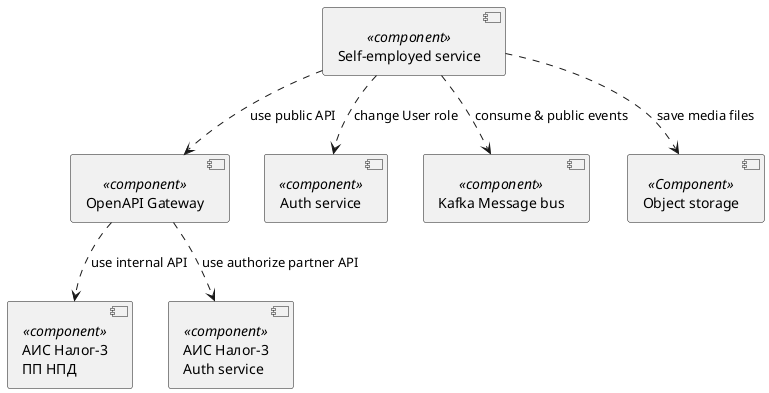 @startuml high-level-model-components

component "АИС Налог-3\nПП НПД" as Tax3 <<component>>
component "АИС Налог-3\nAuth service" as Tax3AuthService <<component>>
component "OpenAPI Gateway" as OpenAPI <<component>>

component "Self-employed service" as SelfEmplService <<component>>
component "Auth service" as AuthService <<component>>
component "Kafka Message bus" as  Kafka <<component>>
component "Object storage" as objectStorage <<Component>>

OpenAPI ..> Tax3: use internal API
OpenAPI ..> Tax3AuthService: use authorize partner API

SelfEmplService ..> OpenAPI: use public API
SelfEmplService ..> AuthService: change User role
SelfEmplService ..> Kafka: consume & public events
SelfEmplService ..> objectStorage: save media files

@enduml



@startuml gateway-messaging-components

component "OpenAPI Gateway" as OpenAPI <<component>>
interface "SendMessageRequest" as sendMessage
interface "GetMessageRequest" as getMessage
interface "GetMessagesRequest" as sendMessages

component "Self-employed service" as SelfEmplService <<component>>

OpenAPI --() sendMessage
OpenAPI --() getMessage
OpenAPI --() sendMessages

SelfEmplService -up-( sendMessage
SelfEmplService -up-( getMessage
SelfEmplService -up-( sendMessages

@enduml



@startuml authentication-components

component "АИС Налог-3\nAuth service" as Tax3AuthService <<component>>
interface "AuthRequest" as authRequest
component "Self-employed service" as SelfEmplService <<service>>

Tax3AuthService --() authRequest
SelfEmplService -up-( authRequest

@enduml



@startuml platform-registration-components

component "АИС Налог-3\nПП НПД" as Tax3 <<component>>
interface "PostPlatformRegistrationRequest" as postPlatformRegistration
component "Self-employed service" as SelfEmplService <<service>>

Tax3 --() postPlatformRegistration
SelfEmplService -up-( postPlatformRegistration

@enduml



@startuml self-employer-components

component "АИС Налог-3\nПП НПД" as Tax3 <<component>>
interface "GetTaxpayerRestrictionsRequest" as getTaxpayerRestrictions
interface "PostRegistrationRequest\nGetRegistrationStatusRequest" as postTaxpayerRegistration
interface "GetTaxpayerStatusRequest" as getTaxpayerStatus
interface "PutTaxpayerDataRequest" as putTaxpayerData
interface "GetGrantedPermissionsRequest" as getGrantedPermission
interface "GetInnByPersonalInfoRequestV3" as getInnByPersonalInfo
interface "PostBindPartnerWithInnRequest\nGetBindPartnerStatusRequest" as postPartnerBindInn
interface "PostBindPartnerWithPhoneRequest\nGetBindPartnerStatusRequest" as postPartnerBindPhone
interface "PostUnbindPartnerRequest" as postPartnerUnbind
interface "PostUnregistrationRequestV2\nGetUnregistrationStatusRequest" as postTaxpayerUnregistration

Tax3 --() getTaxpayerRestrictions
Tax3 --() postTaxpayerRegistration
Tax3 --() getTaxpayerStatus
Tax3 --() putTaxpayerData
Tax3 --() postPartnerBindInn
Tax3 --() postPartnerBindPhone
Tax3 --() postTaxpayerUnregistration
Tax3 --() postPartnerUnbind
Tax3 --() getGrantedPermission
Tax3 --() getInnByPersonalInfo

component "Self-employed service" as SelfEmplService <<service>> {

component "Registration info" as RegInfo <<component>>
interface "GET /restrictions/{vatin}" as getRestrictions
interface "POST /vatin-request/" as postVatinRequest

RegInfo -up-( getTaxpayerRestrictions
RegInfo -up-( getInnByPersonalInfo

RegInfo --() getRestrictions
RegInfo --() postVatinRequest

component "Create self-employer" as CreateSelfEmpl <<component>>
interface "POST /self-employers/" as postSelfEmpls

CreateSelfEmpl --() postSelfEmpls

CreateSelfEmpl -up-( postTaxpayerRegistration
CreateSelfEmpl -up-( postPartnerBindInn
CreateSelfEmpl -up-( postPartnerBindPhone

component "Local self-employers data" as Local <<component>>
interface "GET /self-employers/" as getSelfEmpls
interface "GET /self-employers/{vatin}" as getSelfEmplsId
interface "GET /orders/{id}" as getOrdersId
interface "GET /self-employers/{vatin}/orders" as getSelfEmplsIdOrders
interface "GET /self-employers/{vatin}/permissions" as getSelfEmplsIdPermission

Local --() getSelfEmpls
Local --() getOrdersId
Local --() getSelfEmplsIdOrders


component "External self-employer data" as External <<component>>
External --() getSelfEmplsId
External --() getSelfEmplsIdPermission

External -up-( getTaxpayerStatus
External -up-( getGrantedPermission

Component "Update self-employer" as Update <<component>>
interface "PUT /self-employers/{vatin}" as putSelfEmplsId
Update --() putSelfEmplsId
Update -up-( putTaxpayerData


Component "Delete self-employer" as Delete <<component>>
interface "DELETE /self-employers/{vatin}" as delSelfEmplsId

Delete --() delSelfEmplsId
Delete -up-( postPartnerUnbind
Delete -up-( postTaxpayerUnregistration

}

@enduml



@startuml incomes-components

component "АИС Налог-3\nПП НПД" as Tax3 <<component>>
interface "PostIncomeRequestV2" as postIncomeRequestV2
interface "PostCancelReceiptRequestV2" as postCancelReceipt
interface "GetIncomeRequestV2" as getIncomeRequestV2
interface "GetIncomeForPeriodRequest" as getIncomeForPeriod

Tax3 --() postIncomeRequestV2
Tax3 --() postCancelReceipt
Tax3 --() getIncomeRequestV2
Tax3 --() getIncomeForPeriod
Tax3 --() getKeys

component "Self-employed service" as SelfEmplService <<Component>>
interface "GET /self-employers/{id}/incomes" as getIncomes
interface "POST /self-employers/{id}/incomes" as postIncome
interface "GET /self-employers/{id}/incomes/{income-id}" as getIncomesId
interface "DELETE /self-employers/{id}/incomes/{income-id}" as delIncomesId
interface "GET /self-employers/{id}/incomes/statistics" as getIncomesStatistics

SelfEmplService --() getIncomes
SelfEmplService --() postIncome
SelfEmplService --() getIncomesId
SelfEmplService --() delIncomesId
SelfEmplService --() getIncomesStatistics

SelfEmplService -up-( postIncomeRequestV2
SelfEmplService -up-( postCancelReceipt
SelfEmplService -up-( getIncomeRequestV2
SelfEmplService -up-( getIncomeForPeriod
SelfEmplService -up-( getKeys

@enduml

@startuml offline-incomes-components

component "АИС Налог-3\nПП НПД" as Tax3 <<component>>
interface "GetKeysRequest" as getKeys
interface "PostIncomeRequestV2" as postIncomeRequestV2

Tax3 --() getKeys
Tax3 --() postIncomeRequestV2

component "Self-employed service" as SelfEmplService <<Component>>
component "Object storage" as objectStorage <<Component>>

SelfEmplService -up-( getKeys
SelfEmplService -up-( postIncomeRequestV2
SelfEmplService ..> objectStorage: save receipt image file

@enduml



@startuml account-components

component "АИС Налог-3\nПП НПД" as Tax3 <<component>>
interface "GetTaxpayerAccountStatusRequest" as getAccountStatus
interface "GetAccrualsAndDebtsRequest" as getAccrualsAndDebtsRequest
interface "GetPaymentDocumentsRequest" as GetPaymentDocumentsRequest

Tax3 --() getAccountStatus
Tax3 --() getAccrualsAndDebtsRequest
Tax3 --() GetPaymentDocumentsRequest

component "Self-employed service" as SelfEmplService <<Component>>
interface "GET /self-employers/{id}/account" as getAccount
interface "GET /self-employers/{id}/accruals" as getAccrualsAndDebts
interface "GET /self-employers/{id}/payment-documents" as getPaymentDocuments

SelfEmplService --() getAccount
SelfEmplService --() getAccrualsAndDebts
SelfEmplService --() getPaymentDocuments

SelfEmplService -up-( getAccountStatus
SelfEmplService -up-( getAccrualsAndDebtsRequest
SelfEmplService -up-( GetPaymentDocumentsRequest

@enduml



@startuml references-components

component "АИС Налог-3\nПП НПД" as Tax3 <<component>>
interface "GetRegistrationReferenceRequestV2" as GetRegistrationReference
interface "GetIncomeReferenceRequestV2" as GetIncomeReference

Tax3 --() GetRegistrationReference
Tax3 --() GetIncomeReference

component "Self-employed service" as SelfEmplService <<Component>>
interface "GET /self-employers/{id}/references/{type}" as getReference

SelfEmplService --() getReference

SelfEmplService -up-( GetRegistrationReference
SelfEmplService -up-( GetIncomeReference

@enduml



@startuml notifications-components

component "АИС Налог-3\nПП НПД" as Tax3 <<component>>
interface "GetNotificationsRequest" as getNotificationsRequest
interface "PostNotificationsAckRequest" as postNotificationsAck
interface "PostNotificationsArchRequest" as postNotificationsArch
interface "PostNotificationsAckAllRequest" as postNotificationsAckAll
interface "PostNotificationsArchAllRequest" as postNotificationsArchAllRequest
interface "GetNotificationsCountRequest" as getNotificationsCountRequest
interface "PostNotificationsDeliveredRequest" as postNotificationsDeliveredRequest

Tax3 --() getNotificationsRequest
Tax3 --() postNotificationsAck
Tax3 --() postNotificationsArch
Tax3 --() postNotificationsAckAll
Tax3 --() postNotificationsArchAllRequest
Tax3 --() getNotificationsCountRequest
Tax3 --() postNotificationsDeliveredRequest

component "Self-employed service" as SelfEmplService <<Component>>
interface "GET  /self-employers/{id}/notifications" as getNotifications
interface "GET  /self-employers/{id}/notifications/count" as getNotificationsCount
interface "POST /self-employers/{id}/notifications" as postNotifications
interface "PUT  /self-employers/{id}/notifications/{notif-id}" as putNotificationId

SelfEmplService --() getNotifications
SelfEmplService --() getNotificationsCount
SelfEmplService --() postNotifications
SelfEmplService --() putNotificationId

SelfEmplService -up-( getNotificationsRequest
SelfEmplService -up-( postNotificationsAck
SelfEmplService -up-( postNotificationsArch
SelfEmplService -up-( postNotificationsAckAll
SelfEmplService -up-( postNotificationsArchAllRequest
SelfEmplService -up-( getNotificationsCountRequest
SelfEmplService -up-( postNotificationsDeliveredRequest

@enduml



@startuml reference-data-components

component "АИС Налог-3\nПП НПД" as Tax3 <<component>>

interface "GetRegionsListRequest" as getRegionsList
interface "GetActivitiesListRequestV2" as getActivitiesList
interface "GetRejectionReasonsListRequest" as getRejectionReasonsList
interface "GetTaxpayerUnregistrationReasonsListRequest" as getTaxpayerUnregistrationReasonsList
interface "GetCancelIncomeReasonsListRequest" as getCancelIncomeReasonsList

Tax3 --() getRegionsList
Tax3 --() getActivitiesList
Tax3 --() getRejectionReasonsList
Tax3 --() getTaxpayerUnregistrationReasonsList
Tax3 --() getCancelIncomeReasonsList

component "Self-employed service" as SelfEmplService <<Component>>
interface "GET /reference-data/{type}" as getDictionary

SelfEmplService --() getDictionary

SelfEmplService -up-( getRegionsList
SelfEmplService -up-( getActivitiesList
SelfEmplService -up-( getRejectionReasonsList
SelfEmplService -up-( getTaxpayerUnregistrationReasonsList
SelfEmplService -up-( getCancelIncomeReasonsList

@enduml